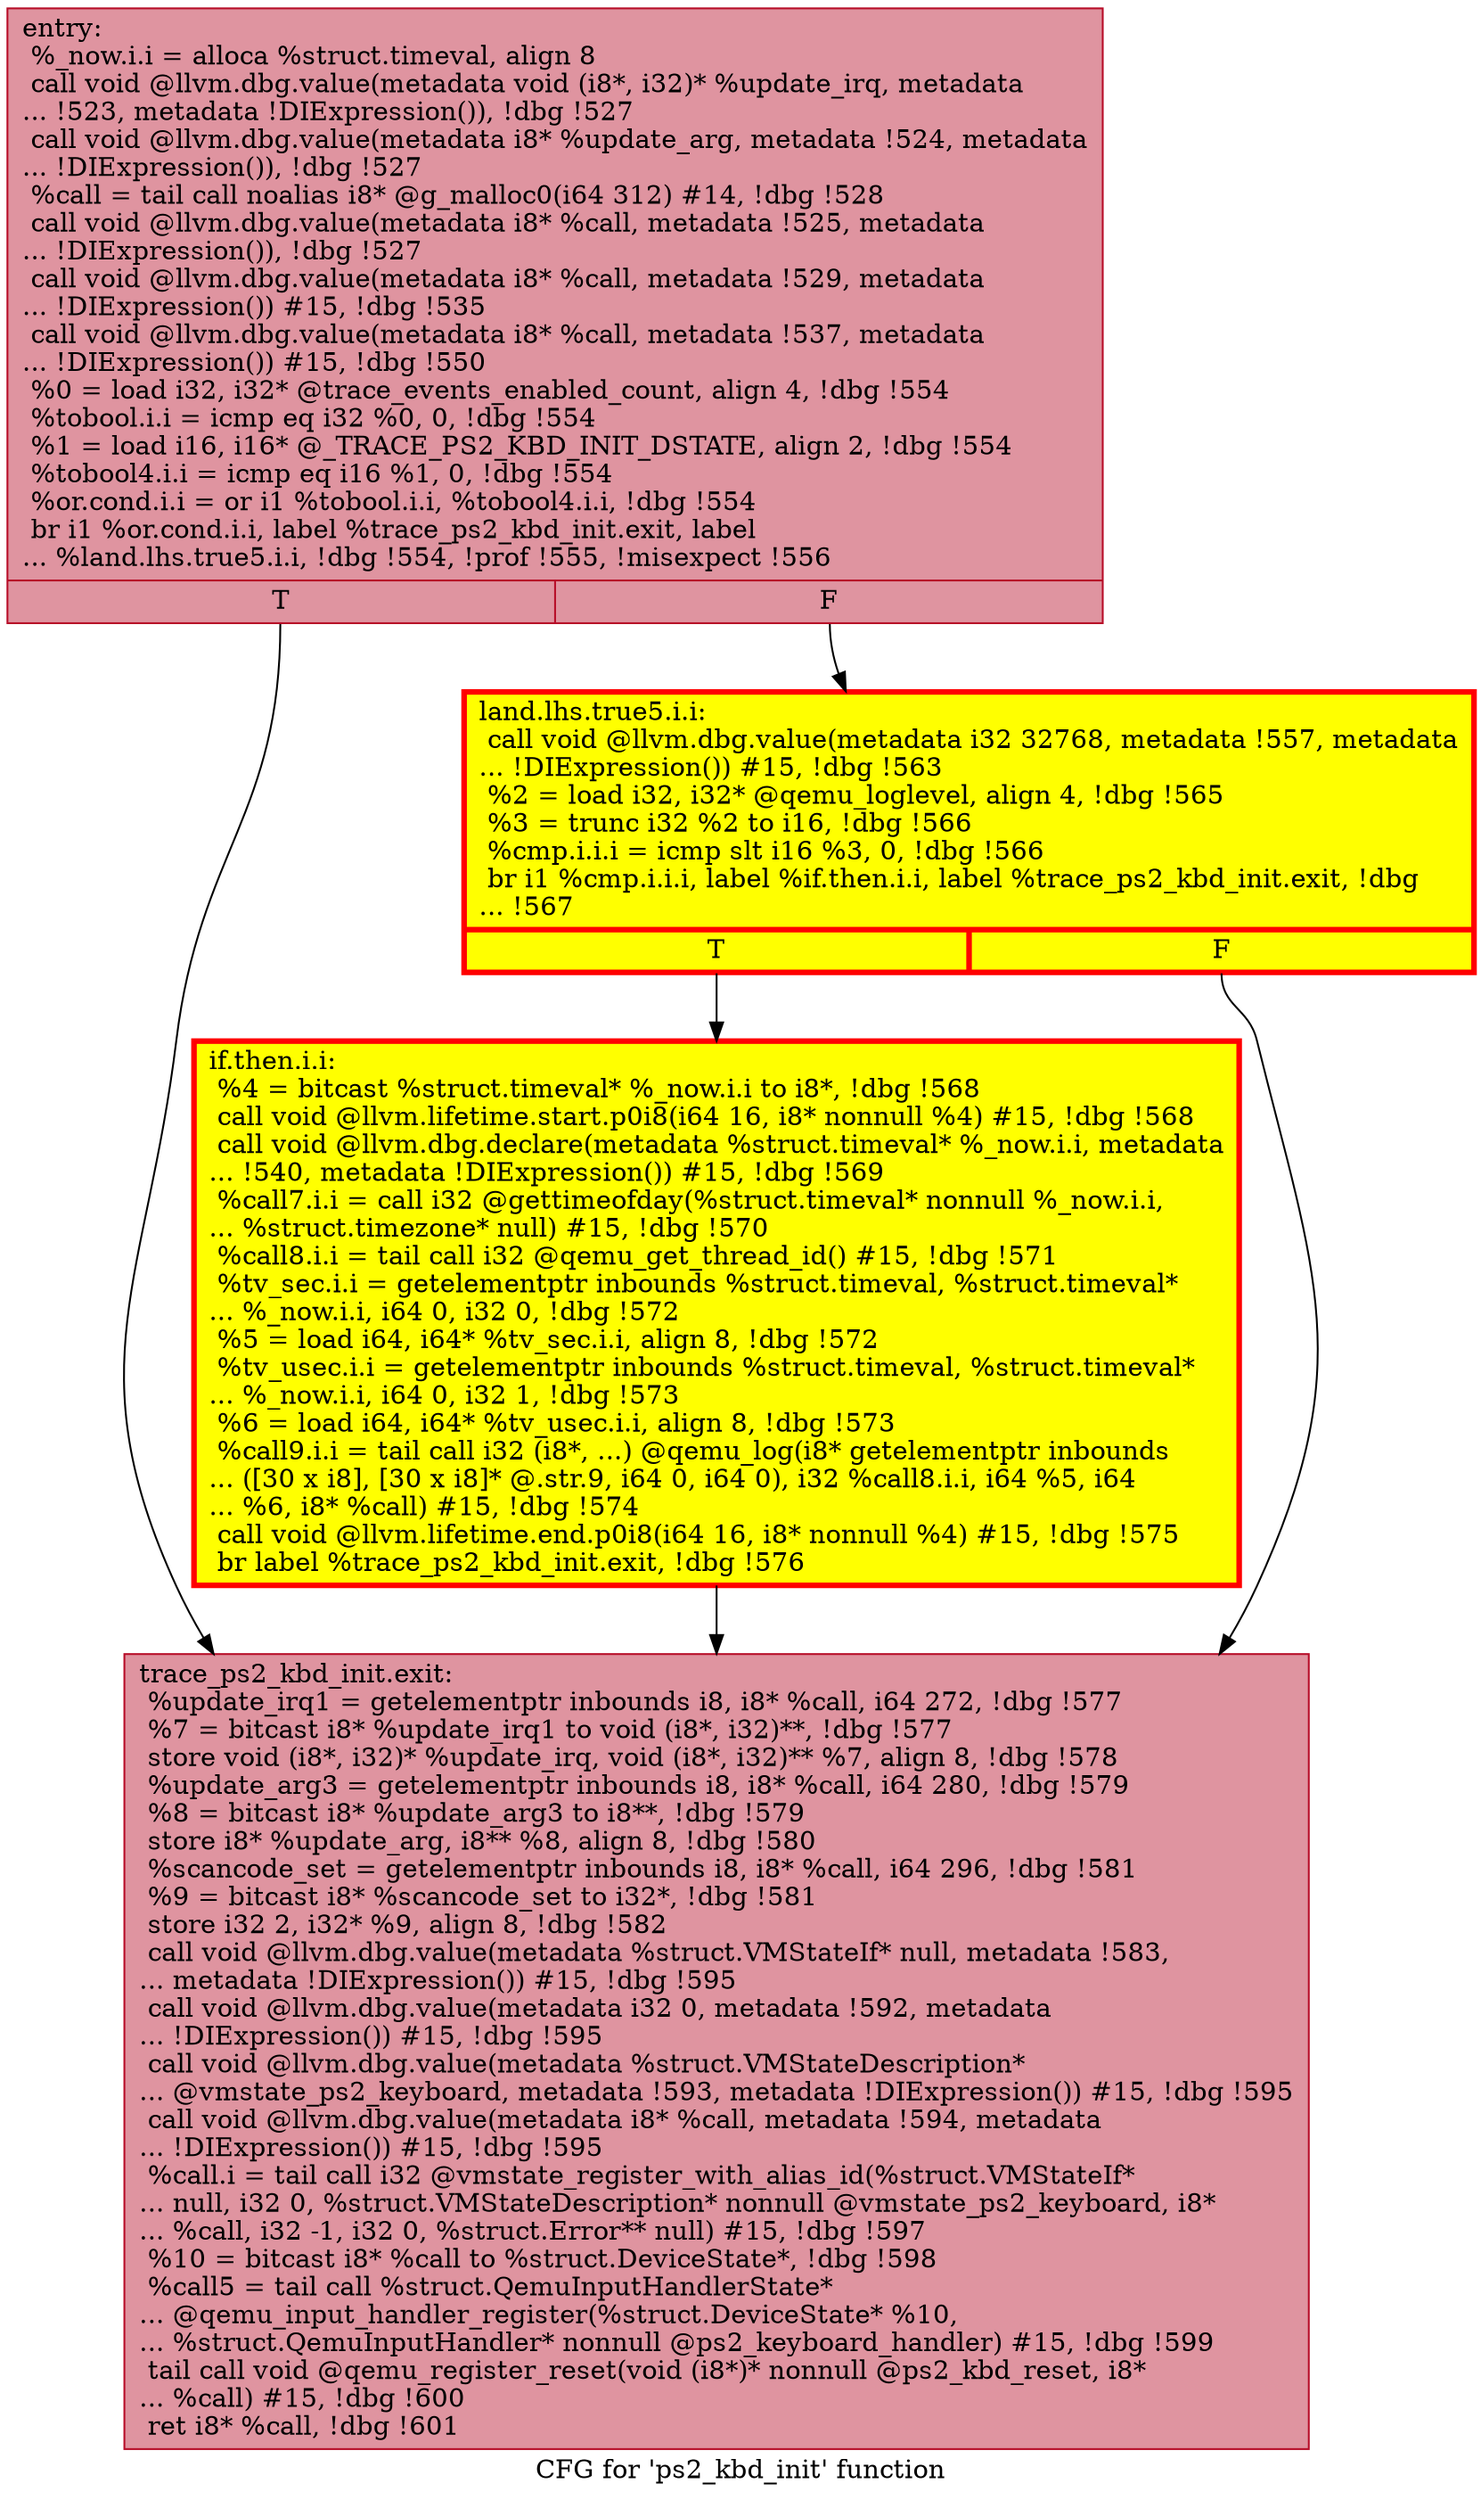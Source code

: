 digraph "CFG for 'ps2_kbd_init' function" {
	label="CFG for 'ps2_kbd_init' function";

	Node0x560b2d80e880 [shape=record,color="#b70d28ff", style=filled, fillcolor="#b70d2870",label="{entry:\l  %_now.i.i = alloca %struct.timeval, align 8\l  call void @llvm.dbg.value(metadata void (i8*, i32)* %update_irq, metadata\l... !523, metadata !DIExpression()), !dbg !527\l  call void @llvm.dbg.value(metadata i8* %update_arg, metadata !524, metadata\l... !DIExpression()), !dbg !527\l  %call = tail call noalias i8* @g_malloc0(i64 312) #14, !dbg !528\l  call void @llvm.dbg.value(metadata i8* %call, metadata !525, metadata\l... !DIExpression()), !dbg !527\l  call void @llvm.dbg.value(metadata i8* %call, metadata !529, metadata\l... !DIExpression()) #15, !dbg !535\l  call void @llvm.dbg.value(metadata i8* %call, metadata !537, metadata\l... !DIExpression()) #15, !dbg !550\l  %0 = load i32, i32* @trace_events_enabled_count, align 4, !dbg !554\l  %tobool.i.i = icmp eq i32 %0, 0, !dbg !554\l  %1 = load i16, i16* @_TRACE_PS2_KBD_INIT_DSTATE, align 2, !dbg !554\l  %tobool4.i.i = icmp eq i16 %1, 0, !dbg !554\l  %or.cond.i.i = or i1 %tobool.i.i, %tobool4.i.i, !dbg !554\l  br i1 %or.cond.i.i, label %trace_ps2_kbd_init.exit, label\l... %land.lhs.true5.i.i, !dbg !554, !prof !555, !misexpect !556\l|{<s0>T|<s1>F}}"];
	Node0x560b2d80e880:s0 -> Node0x560b2da31630;
	Node0x560b2d80e880:s1 -> Node0x560b2d895250;
	Node0x560b2d895250 [shape=record,penwidth=3.0, style="filled", color="red", fillcolor="yellow",label="{land.lhs.true5.i.i:                               \l  call void @llvm.dbg.value(metadata i32 32768, metadata !557, metadata\l... !DIExpression()) #15, !dbg !563\l  %2 = load i32, i32* @qemu_loglevel, align 4, !dbg !565\l  %3 = trunc i32 %2 to i16, !dbg !566\l  %cmp.i.i.i = icmp slt i16 %3, 0, !dbg !566\l  br i1 %cmp.i.i.i, label %if.then.i.i, label %trace_ps2_kbd_init.exit, !dbg\l... !567\l|{<s0>T|<s1>F}}"];
	Node0x560b2d895250:s0 -> Node0x560b2da2dba0;
	Node0x560b2d895250:s1 -> Node0x560b2da31630;
	Node0x560b2da2dba0 [shape=record,penwidth=3.0, style="filled", color="red", fillcolor="yellow",label="{if.then.i.i:                                      \l  %4 = bitcast %struct.timeval* %_now.i.i to i8*, !dbg !568\l  call void @llvm.lifetime.start.p0i8(i64 16, i8* nonnull %4) #15, !dbg !568\l  call void @llvm.dbg.declare(metadata %struct.timeval* %_now.i.i, metadata\l... !540, metadata !DIExpression()) #15, !dbg !569\l  %call7.i.i = call i32 @gettimeofday(%struct.timeval* nonnull %_now.i.i,\l... %struct.timezone* null) #15, !dbg !570\l  %call8.i.i = tail call i32 @qemu_get_thread_id() #15, !dbg !571\l  %tv_sec.i.i = getelementptr inbounds %struct.timeval, %struct.timeval*\l... %_now.i.i, i64 0, i32 0, !dbg !572\l  %5 = load i64, i64* %tv_sec.i.i, align 8, !dbg !572\l  %tv_usec.i.i = getelementptr inbounds %struct.timeval, %struct.timeval*\l... %_now.i.i, i64 0, i32 1, !dbg !573\l  %6 = load i64, i64* %tv_usec.i.i, align 8, !dbg !573\l  %call9.i.i = tail call i32 (i8*, ...) @qemu_log(i8* getelementptr inbounds\l... ([30 x i8], [30 x i8]* @.str.9, i64 0, i64 0), i32 %call8.i.i, i64 %5, i64\l... %6, i8* %call) #15, !dbg !574\l  call void @llvm.lifetime.end.p0i8(i64 16, i8* nonnull %4) #15, !dbg !575\l  br label %trace_ps2_kbd_init.exit, !dbg !576\l}"];
	Node0x560b2da2dba0 -> Node0x560b2da31630;
	Node0x560b2da31630 [shape=record,color="#b70d28ff", style=filled, fillcolor="#b70d2870",label="{trace_ps2_kbd_init.exit:                          \l  %update_irq1 = getelementptr inbounds i8, i8* %call, i64 272, !dbg !577\l  %7 = bitcast i8* %update_irq1 to void (i8*, i32)**, !dbg !577\l  store void (i8*, i32)* %update_irq, void (i8*, i32)** %7, align 8, !dbg !578\l  %update_arg3 = getelementptr inbounds i8, i8* %call, i64 280, !dbg !579\l  %8 = bitcast i8* %update_arg3 to i8**, !dbg !579\l  store i8* %update_arg, i8** %8, align 8, !dbg !580\l  %scancode_set = getelementptr inbounds i8, i8* %call, i64 296, !dbg !581\l  %9 = bitcast i8* %scancode_set to i32*, !dbg !581\l  store i32 2, i32* %9, align 8, !dbg !582\l  call void @llvm.dbg.value(metadata %struct.VMStateIf* null, metadata !583,\l... metadata !DIExpression()) #15, !dbg !595\l  call void @llvm.dbg.value(metadata i32 0, metadata !592, metadata\l... !DIExpression()) #15, !dbg !595\l  call void @llvm.dbg.value(metadata %struct.VMStateDescription*\l... @vmstate_ps2_keyboard, metadata !593, metadata !DIExpression()) #15, !dbg !595\l  call void @llvm.dbg.value(metadata i8* %call, metadata !594, metadata\l... !DIExpression()) #15, !dbg !595\l  %call.i = tail call i32 @vmstate_register_with_alias_id(%struct.VMStateIf*\l... null, i32 0, %struct.VMStateDescription* nonnull @vmstate_ps2_keyboard, i8*\l... %call, i32 -1, i32 0, %struct.Error** null) #15, !dbg !597\l  %10 = bitcast i8* %call to %struct.DeviceState*, !dbg !598\l  %call5 = tail call %struct.QemuInputHandlerState*\l... @qemu_input_handler_register(%struct.DeviceState* %10,\l... %struct.QemuInputHandler* nonnull @ps2_keyboard_handler) #15, !dbg !599\l  tail call void @qemu_register_reset(void (i8*)* nonnull @ps2_kbd_reset, i8*\l... %call) #15, !dbg !600\l  ret i8* %call, !dbg !601\l}"];
}
